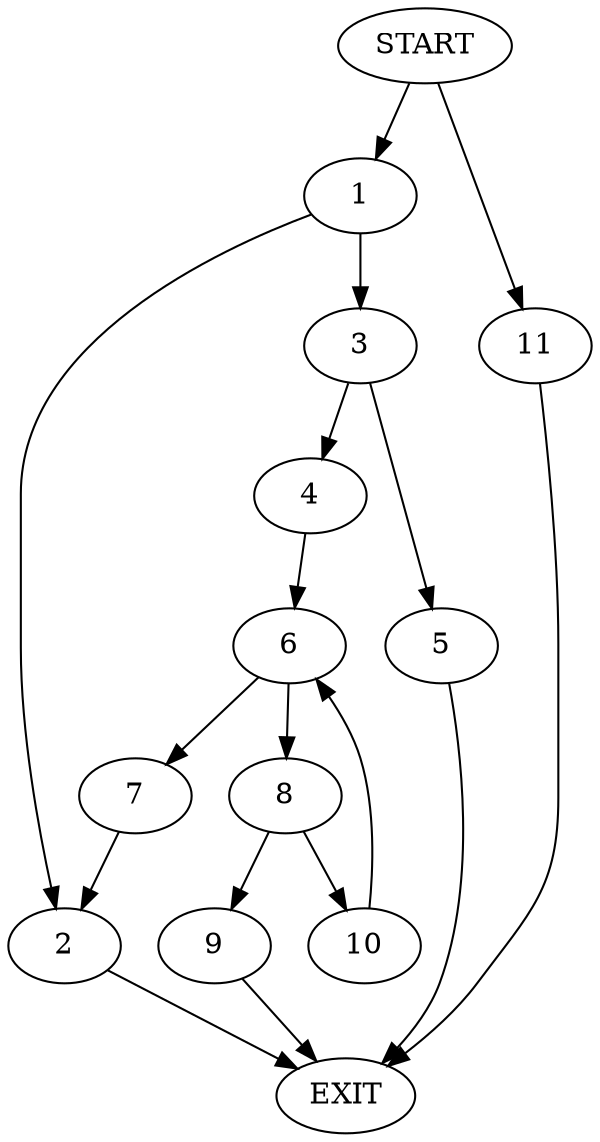 digraph {
0 [label="START"]
12 [label="EXIT"]
0 -> 1
1 -> 2
1 -> 3
2 -> 12
3 -> 4
3 -> 5
4 -> 6
5 -> 12
6 -> 7
6 -> 8
8 -> 9
8 -> 10
7 -> 2
9 -> 12
10 -> 6
0 -> 11
11 -> 12
}
